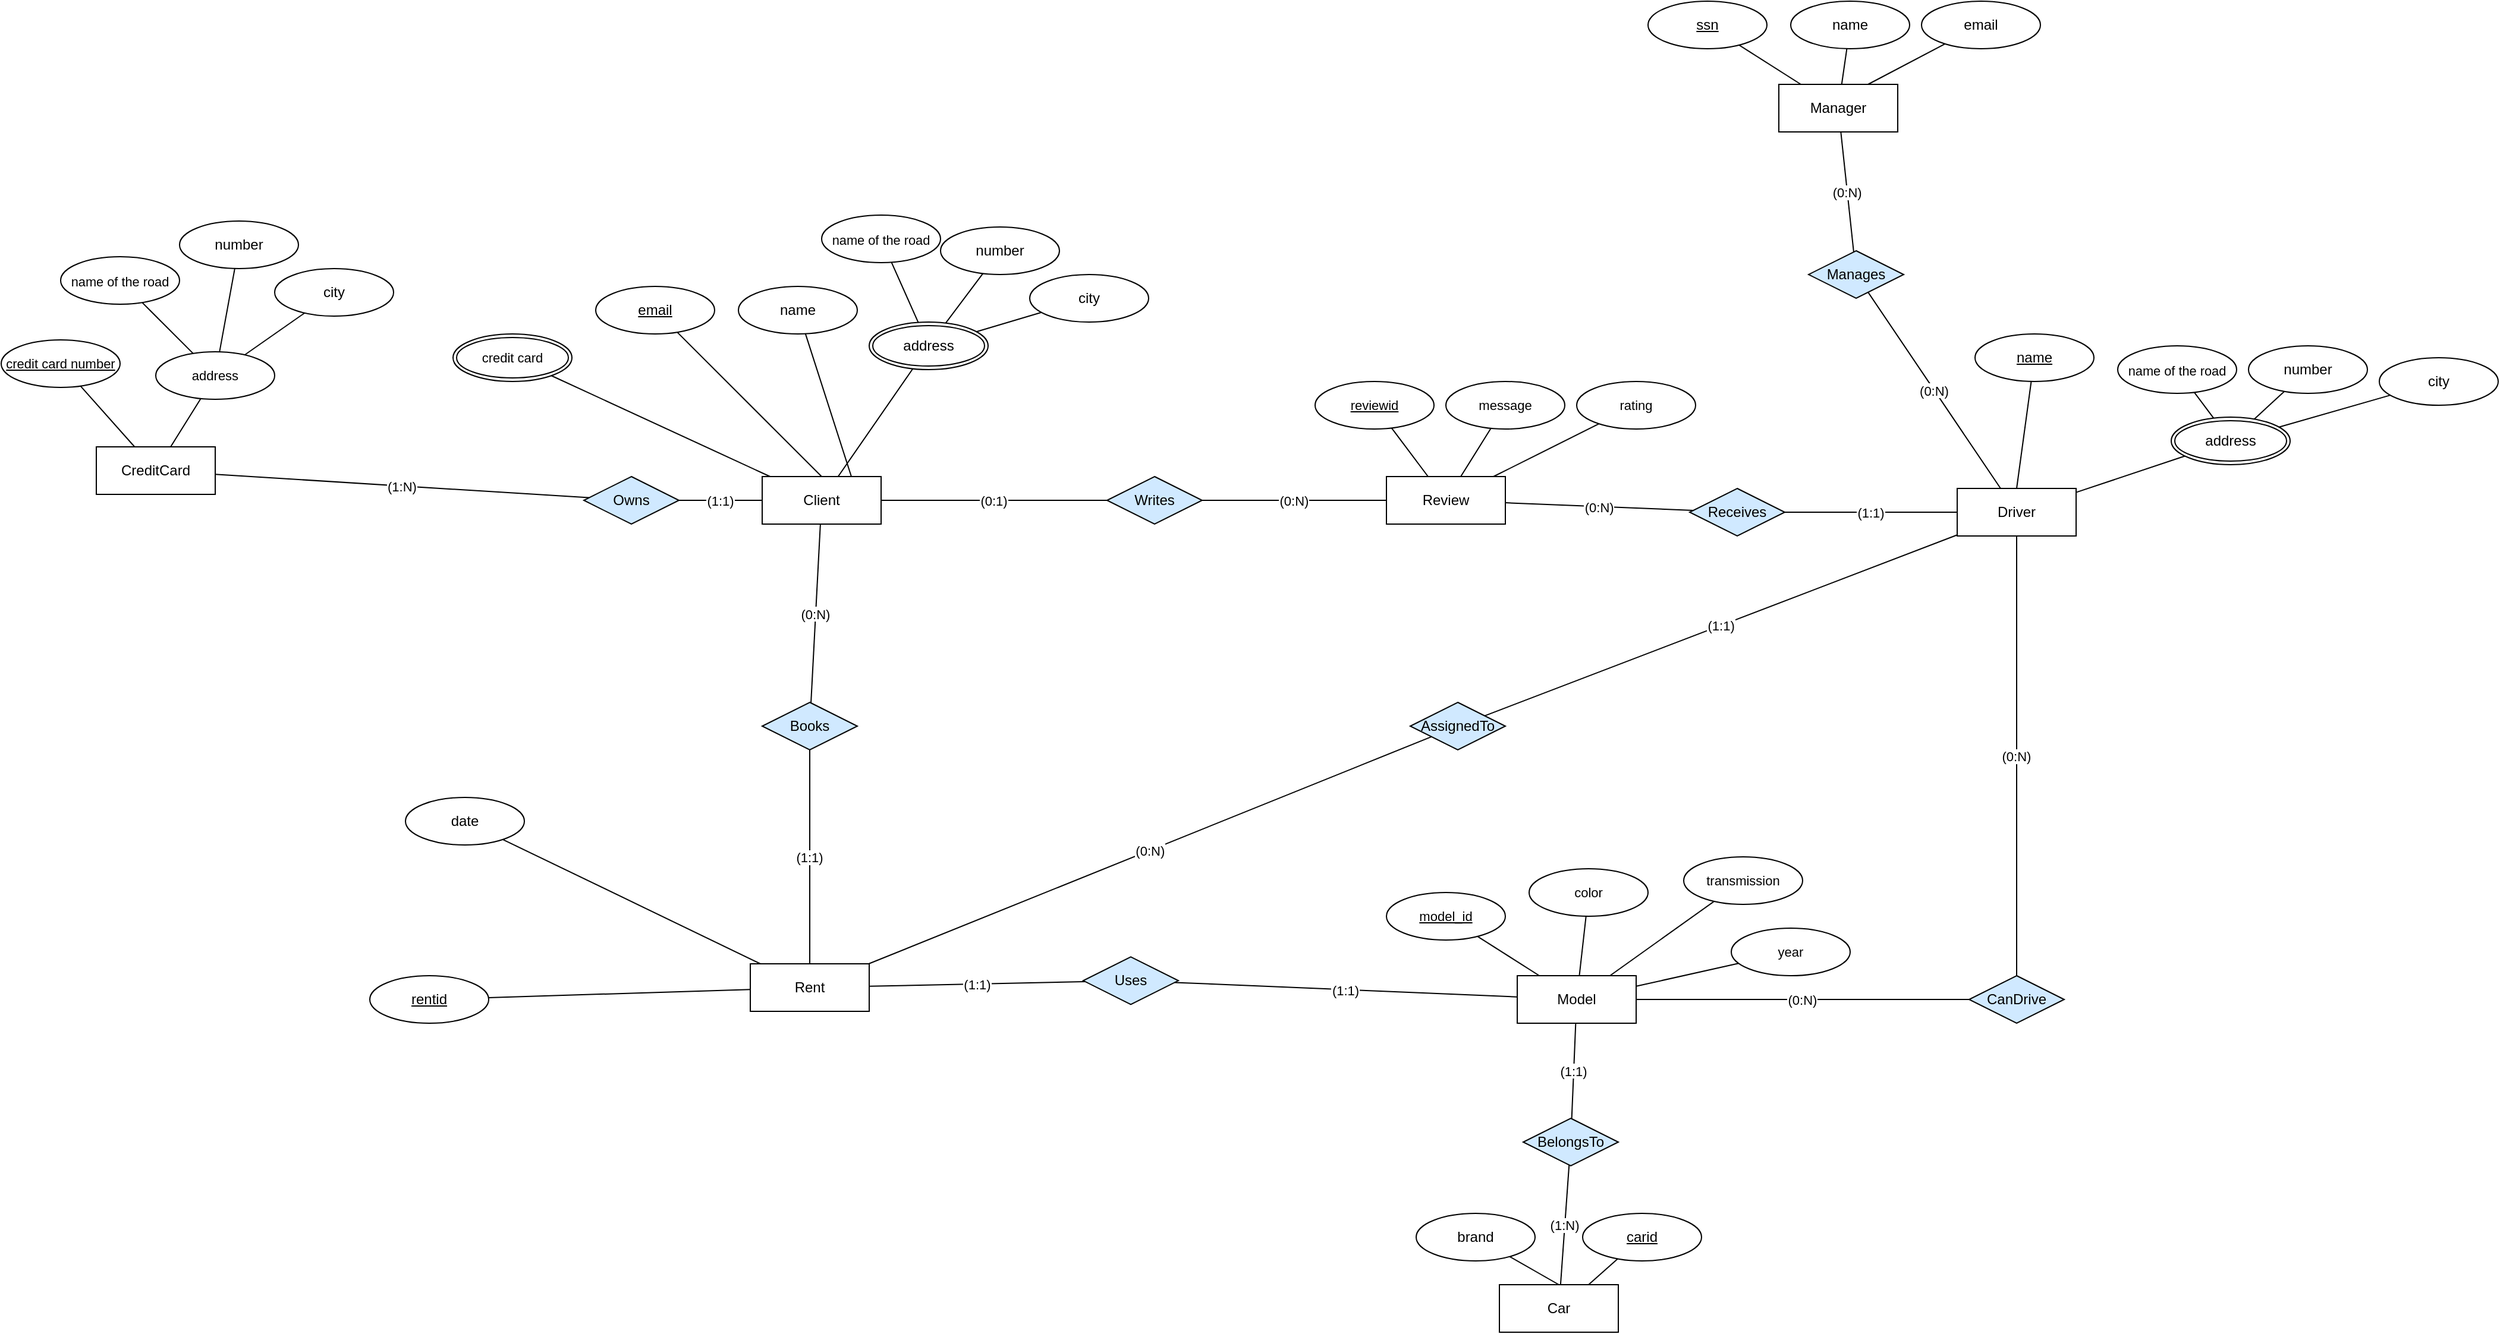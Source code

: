 <mxfile version="26.2.2">
  <diagram name="Page-1" id="JLv6C9EqE7UBVmd0dTlQ">
    <mxGraphModel dx="2948" dy="2395" grid="1" gridSize="10" guides="1" tooltips="1" connect="1" arrows="1" fold="1" page="1" pageScale="1" pageWidth="850" pageHeight="1100" math="0" shadow="0">
      <root>
        <mxCell id="0" />
        <mxCell id="1" parent="0" />
        <mxCell id="umdlKsXgAAhOEnmNzOAw-1" value="Manager" style="whiteSpace=wrap;html=1;align=center;" parent="1" vertex="1">
          <mxGeometry x="1035" y="-250" width="100" height="40" as="geometry" />
        </mxCell>
        <mxCell id="umdlKsXgAAhOEnmNzOAw-2" value="Driver" style="whiteSpace=wrap;html=1;align=center;" parent="1" vertex="1">
          <mxGeometry x="1185" y="90" width="100" height="40" as="geometry" />
        </mxCell>
        <mxCell id="umdlKsXgAAhOEnmNzOAw-3" value="CreditCard" style="whiteSpace=wrap;html=1;align=center;" parent="1" vertex="1">
          <mxGeometry x="-380" y="55" width="100" height="40" as="geometry" />
        </mxCell>
        <mxCell id="umdlKsXgAAhOEnmNzOAw-4" value="" style="edgeStyle=none;shape=connector;rounded=0;orthogonalLoop=1;jettySize=auto;html=1;strokeColor=default;align=center;verticalAlign=middle;fontFamily=Helvetica;fontSize=11;fontColor=default;labelBackgroundColor=default;startFill=0;endArrow=none;" parent="1" source="umdlKsXgAAhOEnmNzOAw-5" target="umdlKsXgAAhOEnmNzOAw-69" edge="1">
          <mxGeometry relative="1" as="geometry">
            <mxPoint x="22.4" y="-9.4" as="targetPoint" />
          </mxGeometry>
        </mxCell>
        <mxCell id="umdlKsXgAAhOEnmNzOAw-5" value="Client" style="whiteSpace=wrap;html=1;align=center;" parent="1" vertex="1">
          <mxGeometry x="180" y="80" width="100" height="40" as="geometry" />
        </mxCell>
        <mxCell id="umdlKsXgAAhOEnmNzOAw-6" value="Rent" style="whiteSpace=wrap;html=1;align=center;" parent="1" vertex="1">
          <mxGeometry x="170" y="490" width="100" height="40" as="geometry" />
        </mxCell>
        <mxCell id="umdlKsXgAAhOEnmNzOAw-7" value="Model" style="whiteSpace=wrap;html=1;align=center;" parent="1" vertex="1">
          <mxGeometry x="815" y="500" width="100" height="40" as="geometry" />
        </mxCell>
        <mxCell id="umdlKsXgAAhOEnmNzOAw-8" value="Car" style="whiteSpace=wrap;html=1;align=center;" parent="1" vertex="1">
          <mxGeometry x="800" y="760.0" width="100" height="40" as="geometry" />
        </mxCell>
        <mxCell id="umdlKsXgAAhOEnmNzOAw-9" value="Review" style="whiteSpace=wrap;html=1;align=center;" parent="1" vertex="1">
          <mxGeometry x="705" y="80" width="100" height="40" as="geometry" />
        </mxCell>
        <mxCell id="umdlKsXgAAhOEnmNzOAw-10" style="rounded=0;orthogonalLoop=1;jettySize=auto;html=1;endArrow=none;startFill=0;" parent="1" source="umdlKsXgAAhOEnmNzOAw-11" target="umdlKsXgAAhOEnmNzOAw-1" edge="1">
          <mxGeometry relative="1" as="geometry" />
        </mxCell>
        <mxCell id="umdlKsXgAAhOEnmNzOAw-11" value="ssn" style="ellipse;whiteSpace=wrap;html=1;align=center;fontStyle=4;" parent="1" vertex="1">
          <mxGeometry x="925" y="-320" width="100" height="40" as="geometry" />
        </mxCell>
        <mxCell id="umdlKsXgAAhOEnmNzOAw-12" style="rounded=0;orthogonalLoop=1;jettySize=auto;html=1;endArrow=none;startFill=0;" parent="1" source="umdlKsXgAAhOEnmNzOAw-13" target="umdlKsXgAAhOEnmNzOAw-1" edge="1">
          <mxGeometry relative="1" as="geometry" />
        </mxCell>
        <mxCell id="umdlKsXgAAhOEnmNzOAw-13" value="name" style="ellipse;whiteSpace=wrap;html=1;align=center;" parent="1" vertex="1">
          <mxGeometry x="1045" y="-320" width="100" height="40" as="geometry" />
        </mxCell>
        <mxCell id="umdlKsXgAAhOEnmNzOAw-14" style="rounded=0;orthogonalLoop=1;jettySize=auto;html=1;entryX=0.75;entryY=0;entryDx=0;entryDy=0;endArrow=none;startFill=0;" parent="1" source="umdlKsXgAAhOEnmNzOAw-15" target="umdlKsXgAAhOEnmNzOAw-1" edge="1">
          <mxGeometry relative="1" as="geometry" />
        </mxCell>
        <mxCell id="umdlKsXgAAhOEnmNzOAw-15" value="email&lt;span style=&quot;color: rgba(0, 0, 0, 0); font-family: monospace; font-size: 0px; text-align: start; text-wrap-mode: nowrap;&quot;&gt;%3CmxGraphModel%3E%3Croot%3E%3CmxCell%20id%3D%220%22%2F%3E%3CmxCell%20id%3D%221%22%20parent%3D%220%22%2F%3E%3CmxCell%20id%3D%222%22%20value%3D%22name%22%20style%3D%22ellipse%3BwhiteSpace%3Dwrap%3Bhtml%3D1%3Balign%3Dcenter%3B%22%20vertex%3D%221%22%20parent%3D%221%22%3E%3CmxGeometry%20x%3D%22190%22%20y%3D%2280%22%20width%3D%22100%22%20height%3D%2240%22%20as%3D%22geometry%22%2F%3E%3C%2FmxCell%3E%3C%2Froot%3E%3C%2FmxGraphModel%3E&lt;/span&gt;" style="ellipse;whiteSpace=wrap;html=1;align=center;" parent="1" vertex="1">
          <mxGeometry x="1155" y="-320" width="100" height="40" as="geometry" />
        </mxCell>
        <mxCell id="umdlKsXgAAhOEnmNzOAw-16" style="rounded=0;orthogonalLoop=1;jettySize=auto;html=1;entryX=0.5;entryY=0;entryDx=0;entryDy=0;endArrow=none;startFill=0;" parent="1" source="umdlKsXgAAhOEnmNzOAw-17" target="umdlKsXgAAhOEnmNzOAw-5" edge="1">
          <mxGeometry relative="1" as="geometry" />
        </mxCell>
        <mxCell id="umdlKsXgAAhOEnmNzOAw-17" value="email" style="ellipse;whiteSpace=wrap;html=1;align=center;fontStyle=4;" parent="1" vertex="1">
          <mxGeometry x="40" y="-80" width="100" height="40" as="geometry" />
        </mxCell>
        <mxCell id="umdlKsXgAAhOEnmNzOAw-18" style="rounded=0;orthogonalLoop=1;jettySize=auto;html=1;entryX=0.75;entryY=0;entryDx=0;entryDy=0;endArrow=none;startFill=0;" parent="1" source="umdlKsXgAAhOEnmNzOAw-19" target="umdlKsXgAAhOEnmNzOAw-5" edge="1">
          <mxGeometry relative="1" as="geometry" />
        </mxCell>
        <mxCell id="umdlKsXgAAhOEnmNzOAw-19" value="name" style="ellipse;whiteSpace=wrap;html=1;align=center;" parent="1" vertex="1">
          <mxGeometry x="160" y="-80" width="100" height="40" as="geometry" />
        </mxCell>
        <mxCell id="umdlKsXgAAhOEnmNzOAw-20" style="rounded=0;orthogonalLoop=1;jettySize=auto;html=1;entryX=0.5;entryY=0;entryDx=0;entryDy=0;endArrow=none;startFill=0;" parent="1" source="umdlKsXgAAhOEnmNzOAw-21" target="umdlKsXgAAhOEnmNzOAw-8" edge="1">
          <mxGeometry relative="1" as="geometry" />
        </mxCell>
        <mxCell id="umdlKsXgAAhOEnmNzOAw-21" value="brand" style="ellipse;whiteSpace=wrap;html=1;align=center;" parent="1" vertex="1">
          <mxGeometry x="730" y="700.0" width="100" height="40" as="geometry" />
        </mxCell>
        <mxCell id="umdlKsXgAAhOEnmNzOAw-22" value="name" style="ellipse;whiteSpace=wrap;html=1;align=center;fontStyle=4;" parent="1" vertex="1">
          <mxGeometry x="1200" y="-40" width="100" height="40" as="geometry" />
        </mxCell>
        <mxCell id="umdlKsXgAAhOEnmNzOAw-23" style="rounded=0;orthogonalLoop=1;jettySize=auto;html=1;entryX=0.5;entryY=0;entryDx=0;entryDy=0;endArrow=none;startFill=0;" parent="1" source="umdlKsXgAAhOEnmNzOAw-22" target="umdlKsXgAAhOEnmNzOAw-2" edge="1">
          <mxGeometry relative="1" as="geometry" />
        </mxCell>
        <mxCell id="umdlKsXgAAhOEnmNzOAw-24" style="rounded=0;orthogonalLoop=1;jettySize=auto;html=1;entryX=0.75;entryY=0;entryDx=0;entryDy=0;endArrow=none;startFill=0;" parent="1" source="umdlKsXgAAhOEnmNzOAw-25" target="umdlKsXgAAhOEnmNzOAw-8" edge="1">
          <mxGeometry relative="1" as="geometry" />
        </mxCell>
        <mxCell id="umdlKsXgAAhOEnmNzOAw-25" value="carid" style="ellipse;whiteSpace=wrap;html=1;align=center;fontStyle=4;" parent="1" vertex="1">
          <mxGeometry x="870" y="700.0" width="100" height="40" as="geometry" />
        </mxCell>
        <mxCell id="umdlKsXgAAhOEnmNzOAw-26" style="rounded=0;orthogonalLoop=1;jettySize=auto;html=1;endArrow=none;startFill=0;" parent="1" source="umdlKsXgAAhOEnmNzOAw-27" target="umdlKsXgAAhOEnmNzOAw-5" edge="1">
          <mxGeometry relative="1" as="geometry" />
        </mxCell>
        <mxCell id="umdlKsXgAAhOEnmNzOAw-27" value="address" style="ellipse;shape=doubleEllipse;margin=3;whiteSpace=wrap;html=1;align=center;" parent="1" vertex="1">
          <mxGeometry x="270" y="-50" width="100" height="40" as="geometry" />
        </mxCell>
        <mxCell id="umdlKsXgAAhOEnmNzOAw-28" style="rounded=0;orthogonalLoop=1;jettySize=auto;html=1;endArrow=none;startFill=0;" parent="1" source="umdlKsXgAAhOEnmNzOAw-29" target="umdlKsXgAAhOEnmNzOAw-27" edge="1">
          <mxGeometry relative="1" as="geometry" />
        </mxCell>
        <mxCell id="umdlKsXgAAhOEnmNzOAw-29" value="city" style="ellipse;whiteSpace=wrap;html=1;align=center;" parent="1" vertex="1">
          <mxGeometry x="405" y="-90" width="100" height="40" as="geometry" />
        </mxCell>
        <mxCell id="umdlKsXgAAhOEnmNzOAw-30" style="rounded=0;orthogonalLoop=1;jettySize=auto;html=1;endArrow=none;startFill=0;" parent="1" source="umdlKsXgAAhOEnmNzOAw-31" target="umdlKsXgAAhOEnmNzOAw-27" edge="1">
          <mxGeometry relative="1" as="geometry" />
        </mxCell>
        <mxCell id="umdlKsXgAAhOEnmNzOAw-31" value="number" style="ellipse;whiteSpace=wrap;html=1;align=center;" parent="1" vertex="1">
          <mxGeometry x="330" y="-130" width="100" height="40" as="geometry" />
        </mxCell>
        <mxCell id="umdlKsXgAAhOEnmNzOAw-32" style="rounded=0;orthogonalLoop=1;jettySize=auto;html=1;endArrow=none;startFill=0;" parent="1" source="umdlKsXgAAhOEnmNzOAw-33" target="umdlKsXgAAhOEnmNzOAw-27" edge="1">
          <mxGeometry relative="1" as="geometry" />
        </mxCell>
        <mxCell id="umdlKsXgAAhOEnmNzOAw-33" value="&lt;p style=&quot;margin: 0px; font-variant-numeric: normal; font-variant-east-asian: normal; font-variant-alternates: normal; font-size-adjust: none; font-kerning: auto; font-optical-sizing: auto; font-feature-settings: normal; font-variation-settings: normal; font-variant-position: normal; font-variant-emoji: normal; font-stretch: normal; font-size: 10.9px; line-height: normal; text-align: start;&quot; class=&quot;p1&quot;&gt;name of the road&lt;/p&gt;" style="ellipse;whiteSpace=wrap;html=1;align=center;" parent="1" vertex="1">
          <mxGeometry x="230" y="-140" width="100" height="40" as="geometry" />
        </mxCell>
        <mxCell id="umdlKsXgAAhOEnmNzOAw-34" style="rounded=0;orthogonalLoop=1;jettySize=auto;html=1;endArrow=none;startFill=0;" parent="1" source="umdlKsXgAAhOEnmNzOAw-35" target="umdlKsXgAAhOEnmNzOAw-2" edge="1">
          <mxGeometry relative="1" as="geometry">
            <mxPoint x="1700" y="-64" as="targetPoint" />
          </mxGeometry>
        </mxCell>
        <mxCell id="umdlKsXgAAhOEnmNzOAw-35" value="address" style="ellipse;shape=doubleEllipse;margin=3;whiteSpace=wrap;html=1;align=center;" parent="1" vertex="1">
          <mxGeometry x="1365" y="30" width="100" height="40" as="geometry" />
        </mxCell>
        <mxCell id="umdlKsXgAAhOEnmNzOAw-36" style="rounded=0;orthogonalLoop=1;jettySize=auto;html=1;endArrow=none;startFill=0;" parent="1" source="umdlKsXgAAhOEnmNzOAw-37" target="umdlKsXgAAhOEnmNzOAw-35" edge="1">
          <mxGeometry relative="1" as="geometry" />
        </mxCell>
        <mxCell id="umdlKsXgAAhOEnmNzOAw-37" value="city" style="ellipse;whiteSpace=wrap;html=1;align=center;" parent="1" vertex="1">
          <mxGeometry x="1540" y="-20" width="100" height="40" as="geometry" />
        </mxCell>
        <mxCell id="umdlKsXgAAhOEnmNzOAw-38" style="rounded=0;orthogonalLoop=1;jettySize=auto;html=1;endArrow=none;startFill=0;" parent="1" source="umdlKsXgAAhOEnmNzOAw-39" target="umdlKsXgAAhOEnmNzOAw-35" edge="1">
          <mxGeometry relative="1" as="geometry" />
        </mxCell>
        <mxCell id="umdlKsXgAAhOEnmNzOAw-39" value="number" style="ellipse;whiteSpace=wrap;html=1;align=center;" parent="1" vertex="1">
          <mxGeometry x="1430" y="-30" width="100" height="40" as="geometry" />
        </mxCell>
        <mxCell id="umdlKsXgAAhOEnmNzOAw-40" style="rounded=0;orthogonalLoop=1;jettySize=auto;html=1;endArrow=none;startFill=0;" parent="1" source="umdlKsXgAAhOEnmNzOAw-41" target="umdlKsXgAAhOEnmNzOAw-35" edge="1">
          <mxGeometry relative="1" as="geometry" />
        </mxCell>
        <mxCell id="umdlKsXgAAhOEnmNzOAw-41" value="&lt;p style=&quot;margin: 0px; font-variant-numeric: normal; font-variant-east-asian: normal; font-variant-alternates: normal; font-size-adjust: none; font-kerning: auto; font-optical-sizing: auto; font-feature-settings: normal; font-variation-settings: normal; font-variant-position: normal; font-variant-emoji: normal; font-stretch: normal; font-size: 10.9px; line-height: normal; text-align: start;&quot; class=&quot;p1&quot;&gt;name of the road&lt;/p&gt;" style="ellipse;whiteSpace=wrap;html=1;align=center;" parent="1" vertex="1">
          <mxGeometry x="1320" y="-30" width="100" height="40" as="geometry" />
        </mxCell>
        <mxCell id="umdlKsXgAAhOEnmNzOAw-42" style="rounded=0;orthogonalLoop=1;jettySize=auto;html=1;endArrow=none;startFill=0;" parent="1" source="umdlKsXgAAhOEnmNzOAw-43" target="umdlKsXgAAhOEnmNzOAw-6" edge="1">
          <mxGeometry relative="1" as="geometry">
            <mxPoint x="50" y="414.14" as="targetPoint" />
          </mxGeometry>
        </mxCell>
        <mxCell id="umdlKsXgAAhOEnmNzOAw-43" value="date" style="ellipse;whiteSpace=wrap;html=1;align=center;" parent="1" vertex="1">
          <mxGeometry x="-120" y="350" width="100" height="40" as="geometry" />
        </mxCell>
        <mxCell id="umdlKsXgAAhOEnmNzOAw-44" style="rounded=0;orthogonalLoop=1;jettySize=auto;html=1;endArrow=none;startFill=0;" parent="1" source="umdlKsXgAAhOEnmNzOAw-45" target="umdlKsXgAAhOEnmNzOAw-6" edge="1">
          <mxGeometry relative="1" as="geometry">
            <mxPoint x="75" y="414.14" as="targetPoint" />
          </mxGeometry>
        </mxCell>
        <mxCell id="umdlKsXgAAhOEnmNzOAw-45" value="rentid" style="ellipse;whiteSpace=wrap;html=1;align=center;fontStyle=4;" parent="1" vertex="1">
          <mxGeometry x="-150" y="500" width="100" height="40" as="geometry" />
        </mxCell>
        <mxCell id="umdlKsXgAAhOEnmNzOAw-46" style="edgeStyle=none;shape=connector;rounded=0;orthogonalLoop=1;jettySize=auto;html=1;strokeColor=default;align=center;verticalAlign=middle;fontFamily=Helvetica;fontSize=11;fontColor=default;labelBackgroundColor=default;startFill=0;endArrow=none;" parent="1" source="umdlKsXgAAhOEnmNzOAw-78" target="umdlKsXgAAhOEnmNzOAw-3" edge="1">
          <mxGeometry relative="1" as="geometry">
            <mxPoint x="-399.482" y="13.238" as="sourcePoint" />
          </mxGeometry>
        </mxCell>
        <mxCell id="umdlKsXgAAhOEnmNzOAw-55" style="rounded=0;orthogonalLoop=1;jettySize=auto;html=1;endArrow=none;startFill=0;" parent="1" source="umdlKsXgAAhOEnmNzOAw-62" target="umdlKsXgAAhOEnmNzOAw-3" edge="1">
          <mxGeometry relative="1" as="geometry">
            <mxPoint x="-300" y="41" as="targetPoint" />
          </mxGeometry>
        </mxCell>
        <mxCell id="umdlKsXgAAhOEnmNzOAw-56" style="rounded=0;orthogonalLoop=1;jettySize=auto;html=1;endArrow=none;startFill=0;" parent="1" source="umdlKsXgAAhOEnmNzOAw-57" target="umdlKsXgAAhOEnmNzOAw-62" edge="1">
          <mxGeometry relative="1" as="geometry">
            <mxPoint x="-149.693" y="-13.276" as="targetPoint" />
          </mxGeometry>
        </mxCell>
        <mxCell id="umdlKsXgAAhOEnmNzOAw-57" value="city" style="ellipse;whiteSpace=wrap;html=1;align=center;" parent="1" vertex="1">
          <mxGeometry x="-230" y="-95" width="100" height="40" as="geometry" />
        </mxCell>
        <mxCell id="umdlKsXgAAhOEnmNzOAw-58" style="rounded=0;orthogonalLoop=1;jettySize=auto;html=1;endArrow=none;startFill=0;" parent="1" source="umdlKsXgAAhOEnmNzOAw-59" target="umdlKsXgAAhOEnmNzOAw-62" edge="1">
          <mxGeometry relative="1" as="geometry">
            <mxPoint x="-170" y="-15.0" as="targetPoint" />
          </mxGeometry>
        </mxCell>
        <mxCell id="umdlKsXgAAhOEnmNzOAw-59" value="number" style="ellipse;whiteSpace=wrap;html=1;align=center;" parent="1" vertex="1">
          <mxGeometry x="-310" y="-135" width="100" height="40" as="geometry" />
        </mxCell>
        <mxCell id="umdlKsXgAAhOEnmNzOAw-60" style="rounded=0;orthogonalLoop=1;jettySize=auto;html=1;endArrow=none;startFill=0;" parent="1" source="umdlKsXgAAhOEnmNzOAw-61" target="umdlKsXgAAhOEnmNzOAw-62" edge="1">
          <mxGeometry relative="1" as="geometry">
            <mxPoint x="-186.75" y="-13.844" as="targetPoint" />
          </mxGeometry>
        </mxCell>
        <mxCell id="umdlKsXgAAhOEnmNzOAw-61" value="&lt;p style=&quot;margin: 0px; font-variant-numeric: normal; font-variant-east-asian: normal; font-variant-alternates: normal; font-size-adjust: none; font-kerning: auto; font-optical-sizing: auto; font-feature-settings: normal; font-variation-settings: normal; font-variant-position: normal; font-variant-emoji: normal; font-stretch: normal; font-size: 10.9px; line-height: normal; text-align: start;&quot; class=&quot;p1&quot;&gt;name of the road&lt;/p&gt;" style="ellipse;whiteSpace=wrap;html=1;align=center;" parent="1" vertex="1">
          <mxGeometry x="-410" y="-105" width="100" height="40" as="geometry" />
        </mxCell>
        <mxCell id="umdlKsXgAAhOEnmNzOAw-62" value="address" style="ellipse;whiteSpace=wrap;html=1;align=center;fontFamily=Helvetica;fontSize=11;fontColor=default;labelBackgroundColor=default;" parent="1" vertex="1">
          <mxGeometry x="-330" y="-25" width="100" height="40" as="geometry" />
        </mxCell>
        <mxCell id="umdlKsXgAAhOEnmNzOAw-63" style="edgeStyle=none;shape=connector;rounded=0;orthogonalLoop=1;jettySize=auto;html=1;strokeColor=default;align=center;verticalAlign=middle;fontFamily=Helvetica;fontSize=11;fontColor=default;labelBackgroundColor=default;startFill=0;endArrow=none;" parent="1" source="umdlKsXgAAhOEnmNzOAw-64" target="umdlKsXgAAhOEnmNzOAw-9" edge="1">
          <mxGeometry relative="1" as="geometry" />
        </mxCell>
        <mxCell id="umdlKsXgAAhOEnmNzOAw-64" value="reviewid" style="ellipse;whiteSpace=wrap;html=1;align=center;fontStyle=4;fontFamily=Helvetica;fontSize=11;fontColor=default;labelBackgroundColor=default;" parent="1" vertex="1">
          <mxGeometry x="645" width="100" height="40" as="geometry" />
        </mxCell>
        <mxCell id="umdlKsXgAAhOEnmNzOAw-65" style="edgeStyle=none;shape=connector;rounded=0;orthogonalLoop=1;jettySize=auto;html=1;strokeColor=default;align=center;verticalAlign=middle;fontFamily=Helvetica;fontSize=11;fontColor=default;labelBackgroundColor=default;startFill=0;endArrow=none;" parent="1" source="umdlKsXgAAhOEnmNzOAw-66" target="umdlKsXgAAhOEnmNzOAw-9" edge="1">
          <mxGeometry relative="1" as="geometry" />
        </mxCell>
        <mxCell id="umdlKsXgAAhOEnmNzOAw-66" value="message" style="ellipse;whiteSpace=wrap;html=1;align=center;fontFamily=Helvetica;fontSize=11;fontColor=default;labelBackgroundColor=default;" parent="1" vertex="1">
          <mxGeometry x="755" width="100" height="40" as="geometry" />
        </mxCell>
        <mxCell id="umdlKsXgAAhOEnmNzOAw-67" style="edgeStyle=none;shape=connector;rounded=0;orthogonalLoop=1;jettySize=auto;html=1;strokeColor=default;align=center;verticalAlign=middle;fontFamily=Helvetica;fontSize=11;fontColor=default;labelBackgroundColor=default;startFill=0;endArrow=none;" parent="1" source="umdlKsXgAAhOEnmNzOAw-68" target="umdlKsXgAAhOEnmNzOAw-9" edge="1">
          <mxGeometry relative="1" as="geometry" />
        </mxCell>
        <mxCell id="umdlKsXgAAhOEnmNzOAw-68" value="rating" style="ellipse;whiteSpace=wrap;html=1;align=center;fontFamily=Helvetica;fontSize=11;fontColor=default;labelBackgroundColor=default;" parent="1" vertex="1">
          <mxGeometry x="865" width="100" height="40" as="geometry" />
        </mxCell>
        <mxCell id="umdlKsXgAAhOEnmNzOAw-69" value="&lt;meta charset=&quot;utf-8&quot;&gt;&lt;span style=&quot;color: rgb(0, 0, 0); font-family: Helvetica; font-size: 11px; font-style: normal; font-variant-ligatures: normal; font-variant-caps: normal; font-weight: 400; letter-spacing: normal; orphans: 2; text-align: center; text-indent: 0px; text-transform: none; widows: 2; word-spacing: 0px; -webkit-text-stroke-width: 0px; white-space: normal; background-color: rgb(255, 255, 255); text-decoration-thickness: initial; text-decoration-style: initial; text-decoration-color: initial; display: inline !important; float: none;&quot;&gt;credit card&lt;/span&gt;" style="ellipse;shape=doubleEllipse;margin=3;whiteSpace=wrap;html=1;align=center;fontFamily=Helvetica;fontSize=11;fontColor=default;labelBackgroundColor=default;" parent="1" vertex="1">
          <mxGeometry x="-80" y="-40" width="100" height="40" as="geometry" />
        </mxCell>
        <mxCell id="umdlKsXgAAhOEnmNzOAw-70" style="edgeStyle=none;shape=connector;rounded=0;orthogonalLoop=1;jettySize=auto;html=1;strokeColor=default;align=center;verticalAlign=middle;fontFamily=Helvetica;fontSize=11;fontColor=default;labelBackgroundColor=default;startFill=0;endArrow=none;" parent="1" source="umdlKsXgAAhOEnmNzOAw-71" target="umdlKsXgAAhOEnmNzOAw-7" edge="1">
          <mxGeometry relative="1" as="geometry" />
        </mxCell>
        <mxCell id="umdlKsXgAAhOEnmNzOAw-71" value="model_id" style="ellipse;whiteSpace=wrap;html=1;align=center;fontStyle=4;fontFamily=Helvetica;fontSize=11;fontColor=default;labelBackgroundColor=default;" parent="1" vertex="1">
          <mxGeometry x="705" y="430" width="100" height="40" as="geometry" />
        </mxCell>
        <mxCell id="umdlKsXgAAhOEnmNzOAw-72" style="edgeStyle=none;shape=connector;rounded=0;orthogonalLoop=1;jettySize=auto;html=1;strokeColor=default;align=center;verticalAlign=middle;fontFamily=Helvetica;fontSize=11;fontColor=default;labelBackgroundColor=default;startFill=0;endArrow=none;" parent="1" source="umdlKsXgAAhOEnmNzOAw-73" target="umdlKsXgAAhOEnmNzOAw-7" edge="1">
          <mxGeometry relative="1" as="geometry" />
        </mxCell>
        <mxCell id="umdlKsXgAAhOEnmNzOAw-73" value="year" style="ellipse;whiteSpace=wrap;html=1;align=center;fontFamily=Helvetica;fontSize=11;fontColor=default;labelBackgroundColor=default;" parent="1" vertex="1">
          <mxGeometry x="995" y="460" width="100" height="40" as="geometry" />
        </mxCell>
        <mxCell id="umdlKsXgAAhOEnmNzOAw-74" style="edgeStyle=none;shape=connector;rounded=0;orthogonalLoop=1;jettySize=auto;html=1;strokeColor=default;align=center;verticalAlign=middle;fontFamily=Helvetica;fontSize=11;fontColor=default;labelBackgroundColor=default;startFill=0;endArrow=none;" parent="1" source="umdlKsXgAAhOEnmNzOAw-75" target="umdlKsXgAAhOEnmNzOAw-7" edge="1">
          <mxGeometry relative="1" as="geometry" />
        </mxCell>
        <mxCell id="umdlKsXgAAhOEnmNzOAw-75" value="transmission" style="ellipse;whiteSpace=wrap;html=1;align=center;fontFamily=Helvetica;fontSize=11;fontColor=default;labelBackgroundColor=default;" parent="1" vertex="1">
          <mxGeometry x="955" y="400" width="100" height="40" as="geometry" />
        </mxCell>
        <mxCell id="umdlKsXgAAhOEnmNzOAw-76" style="edgeStyle=none;shape=connector;rounded=0;orthogonalLoop=1;jettySize=auto;html=1;strokeColor=default;align=center;verticalAlign=middle;fontFamily=Helvetica;fontSize=11;fontColor=default;labelBackgroundColor=default;startFill=0;endArrow=none;" parent="1" source="umdlKsXgAAhOEnmNzOAw-77" target="umdlKsXgAAhOEnmNzOAw-7" edge="1">
          <mxGeometry relative="1" as="geometry" />
        </mxCell>
        <mxCell id="umdlKsXgAAhOEnmNzOAw-77" value="color" style="ellipse;whiteSpace=wrap;html=1;align=center;fontFamily=Helvetica;fontSize=11;fontColor=default;labelBackgroundColor=default;" parent="1" vertex="1">
          <mxGeometry x="825" y="410" width="100" height="40" as="geometry" />
        </mxCell>
        <mxCell id="umdlKsXgAAhOEnmNzOAw-78" value="&lt;span style=&quot;color: rgb(0, 0, 0); font-family: Helvetica; font-size: 11px; font-style: normal; font-variant-ligatures: normal; font-variant-caps: normal; font-weight: 400; letter-spacing: normal; orphans: 2; text-align: center; text-indent: 0px; text-transform: none; widows: 2; word-spacing: 0px; -webkit-text-stroke-width: 0px; white-space: normal; background-color: rgb(255, 255, 255); text-decoration-thickness: initial; text-decoration-style: initial; text-decoration-color: initial; display: inline !important; float: none;&quot;&gt;credit card number&lt;/span&gt;" style="ellipse;whiteSpace=wrap;html=1;align=center;fontStyle=4;fontFamily=Helvetica;fontSize=11;fontColor=default;labelBackgroundColor=default;" parent="1" vertex="1">
          <mxGeometry x="-460" y="-35" width="100" height="40" as="geometry" />
        </mxCell>
        <mxCell id="rel_client_card" value="Owns" style="rhombus;whiteSpace=wrap;html=1;fillColor=#d0e9ff;" parent="1" vertex="1">
          <mxGeometry x="30" y="80" width="80" height="40" as="geometry" />
        </mxCell>
        <mxCell id="edge_client_owns" value="(1:1)" style="endArrow=none;" parent="1" source="umdlKsXgAAhOEnmNzOAw-5" target="rel_client_card" edge="1">
          <mxGeometry relative="1" as="geometry" />
        </mxCell>
        <mxCell id="edge_card_owns" value="(1:N)" style="endArrow=none;" parent="1" source="rel_client_card" target="umdlKsXgAAhOEnmNzOAw-3" edge="1">
          <mxGeometry relative="1" as="geometry" />
        </mxCell>
        <mxCell id="rel_client_rent" value="Books" style="rhombus;whiteSpace=wrap;html=1;fillColor=#d0e9ff;" parent="1" vertex="1">
          <mxGeometry x="180" y="270" width="80" height="40" as="geometry" />
        </mxCell>
        <mxCell id="edge_client_books" value="(0:N)" style="endArrow=none;" parent="1" source="umdlKsXgAAhOEnmNzOAw-5" target="rel_client_rent" edge="1">
          <mxGeometry relative="1" as="geometry" />
        </mxCell>
        <mxCell id="edge_rent_books" value="(1:1)" style="endArrow=none;" parent="1" source="rel_client_rent" target="umdlKsXgAAhOEnmNzOAw-6" edge="1">
          <mxGeometry relative="1" as="geometry" />
        </mxCell>
        <mxCell id="rel_client_review" value="Writes" style="rhombus;whiteSpace=wrap;html=1;fillColor=#d0e9ff;" parent="1" vertex="1">
          <mxGeometry x="470" y="80" width="80" height="40" as="geometry" />
        </mxCell>
        <mxCell id="edge_client_writes" value="(0:1)" style="endArrow=none;" parent="1" source="umdlKsXgAAhOEnmNzOAw-5" target="rel_client_review" edge="1">
          <mxGeometry relative="1" as="geometry" />
        </mxCell>
        <mxCell id="edge_review_written" value="(0:N)" style="endArrow=none;" parent="1" source="rel_client_review" target="umdlKsXgAAhOEnmNzOAw-9" edge="1">
          <mxGeometry relative="1" as="geometry" />
        </mxCell>
        <mxCell id="rel_manager_driver" value="Manages" style="rhombus;whiteSpace=wrap;html=1;fillColor=#d0e9ff;" parent="1" vertex="1">
          <mxGeometry x="1060" y="-110" width="80" height="40" as="geometry" />
        </mxCell>
        <mxCell id="edge_manager_manages" value="(0:N)" style="endArrow=none;" parent="1" source="umdlKsXgAAhOEnmNzOAw-1" target="rel_manager_driver" edge="1">
          <mxGeometry relative="1" as="geometry" />
        </mxCell>
        <mxCell id="edge_driver_managed" value="(0:N)" style="endArrow=none;" parent="1" source="rel_manager_driver" target="umdlKsXgAAhOEnmNzOAw-2" edge="1">
          <mxGeometry relative="1" as="geometry" />
        </mxCell>
        <mxCell id="rel_driver_rent" value="AssignedTo" style="rhombus;whiteSpace=wrap;html=1;fillColor=#d0e9ff;" parent="1" vertex="1">
          <mxGeometry x="725" y="270" width="80" height="40" as="geometry" />
        </mxCell>
        <mxCell id="edge_driver_assigned" value="(1:1)" style="endArrow=none;" parent="1" source="umdlKsXgAAhOEnmNzOAw-2" target="rel_driver_rent" edge="1">
          <mxGeometry relative="1" as="geometry" />
        </mxCell>
        <mxCell id="edge_rent_assigned" value="(0:N)" style="endArrow=none;" parent="1" source="rel_driver_rent" target="umdlKsXgAAhOEnmNzOAw-6" edge="1">
          <mxGeometry relative="1" as="geometry" />
        </mxCell>
        <mxCell id="rel_driver_review" value="Receives" style="rhombus;whiteSpace=wrap;html=1;fillColor=#d0e9ff;" parent="1" vertex="1">
          <mxGeometry x="960" y="90" width="80" height="40" as="geometry" />
        </mxCell>
        <mxCell id="edge_driver_receives" value="(1:1)" style="endArrow=none;" parent="1" source="umdlKsXgAAhOEnmNzOAw-2" target="rel_driver_review" edge="1">
          <mxGeometry relative="1" as="geometry" />
        </mxCell>
        <mxCell id="edge_review_received" value="(0:N)" style="endArrow=none;" parent="1" source="rel_driver_review" target="umdlKsXgAAhOEnmNzOAw-9" edge="1">
          <mxGeometry relative="1" as="geometry">
            <mxPoint x="804.958" y="-109.829" as="sourcePoint" />
          </mxGeometry>
        </mxCell>
        <mxCell id="rel_driver_model" value="CanDrive" style="rhombus;whiteSpace=wrap;html=1;fillColor=#d0e9ff;" parent="1" vertex="1">
          <mxGeometry x="1195" y="500" width="80" height="40" as="geometry" />
        </mxCell>
        <mxCell id="edge_driver_can" value="(0:N)" style="endArrow=none;" parent="1" source="umdlKsXgAAhOEnmNzOAw-2" target="rel_driver_model" edge="1">
          <mxGeometry relative="1" as="geometry" />
        </mxCell>
        <mxCell id="edge_model_can" value="(0:N)" style="endArrow=none;" parent="1" source="rel_driver_model" target="umdlKsXgAAhOEnmNzOAw-7" edge="1">
          <mxGeometry relative="1" as="geometry" />
        </mxCell>
        <mxCell id="rel_rent_model" value="Uses" style="rhombus;whiteSpace=wrap;html=1;fillColor=#d0e9ff;" parent="1" vertex="1">
          <mxGeometry x="450" y="484.14" width="80" height="40" as="geometry" />
        </mxCell>
        <mxCell id="edge_rent_uses" value="(1:1)" style="endArrow=none;" parent="1" source="umdlKsXgAAhOEnmNzOAw-6" target="rel_rent_model" edge="1">
          <mxGeometry relative="1" as="geometry">
            <mxPoint x="206.718" y="417.649" as="targetPoint" />
          </mxGeometry>
        </mxCell>
        <mxCell id="edge_model_used" value="(1:1)" style="endArrow=none;" parent="1" source="rel_rent_model" target="umdlKsXgAAhOEnmNzOAw-7" edge="1">
          <mxGeometry relative="1" as="geometry" />
        </mxCell>
        <mxCell id="rel_model_car" value="BelongsTo" style="rhombus;whiteSpace=wrap;html=1;fillColor=#d0e9ff;" parent="1" vertex="1">
          <mxGeometry x="820" y="620" width="80" height="40" as="geometry" />
        </mxCell>
        <mxCell id="edge_model_belongs" value="(1:1)" style="endArrow=none;" parent="1" source="umdlKsXgAAhOEnmNzOAw-7" target="rel_model_car" edge="1">
          <mxGeometry relative="1" as="geometry" />
        </mxCell>
        <mxCell id="edge_car_ownsmodel" value="(1:N)" style="endArrow=none;" parent="1" source="rel_model_car" target="umdlKsXgAAhOEnmNzOAw-8" edge="1">
          <mxGeometry relative="1" as="geometry" />
        </mxCell>
      </root>
    </mxGraphModel>
  </diagram>
</mxfile>
